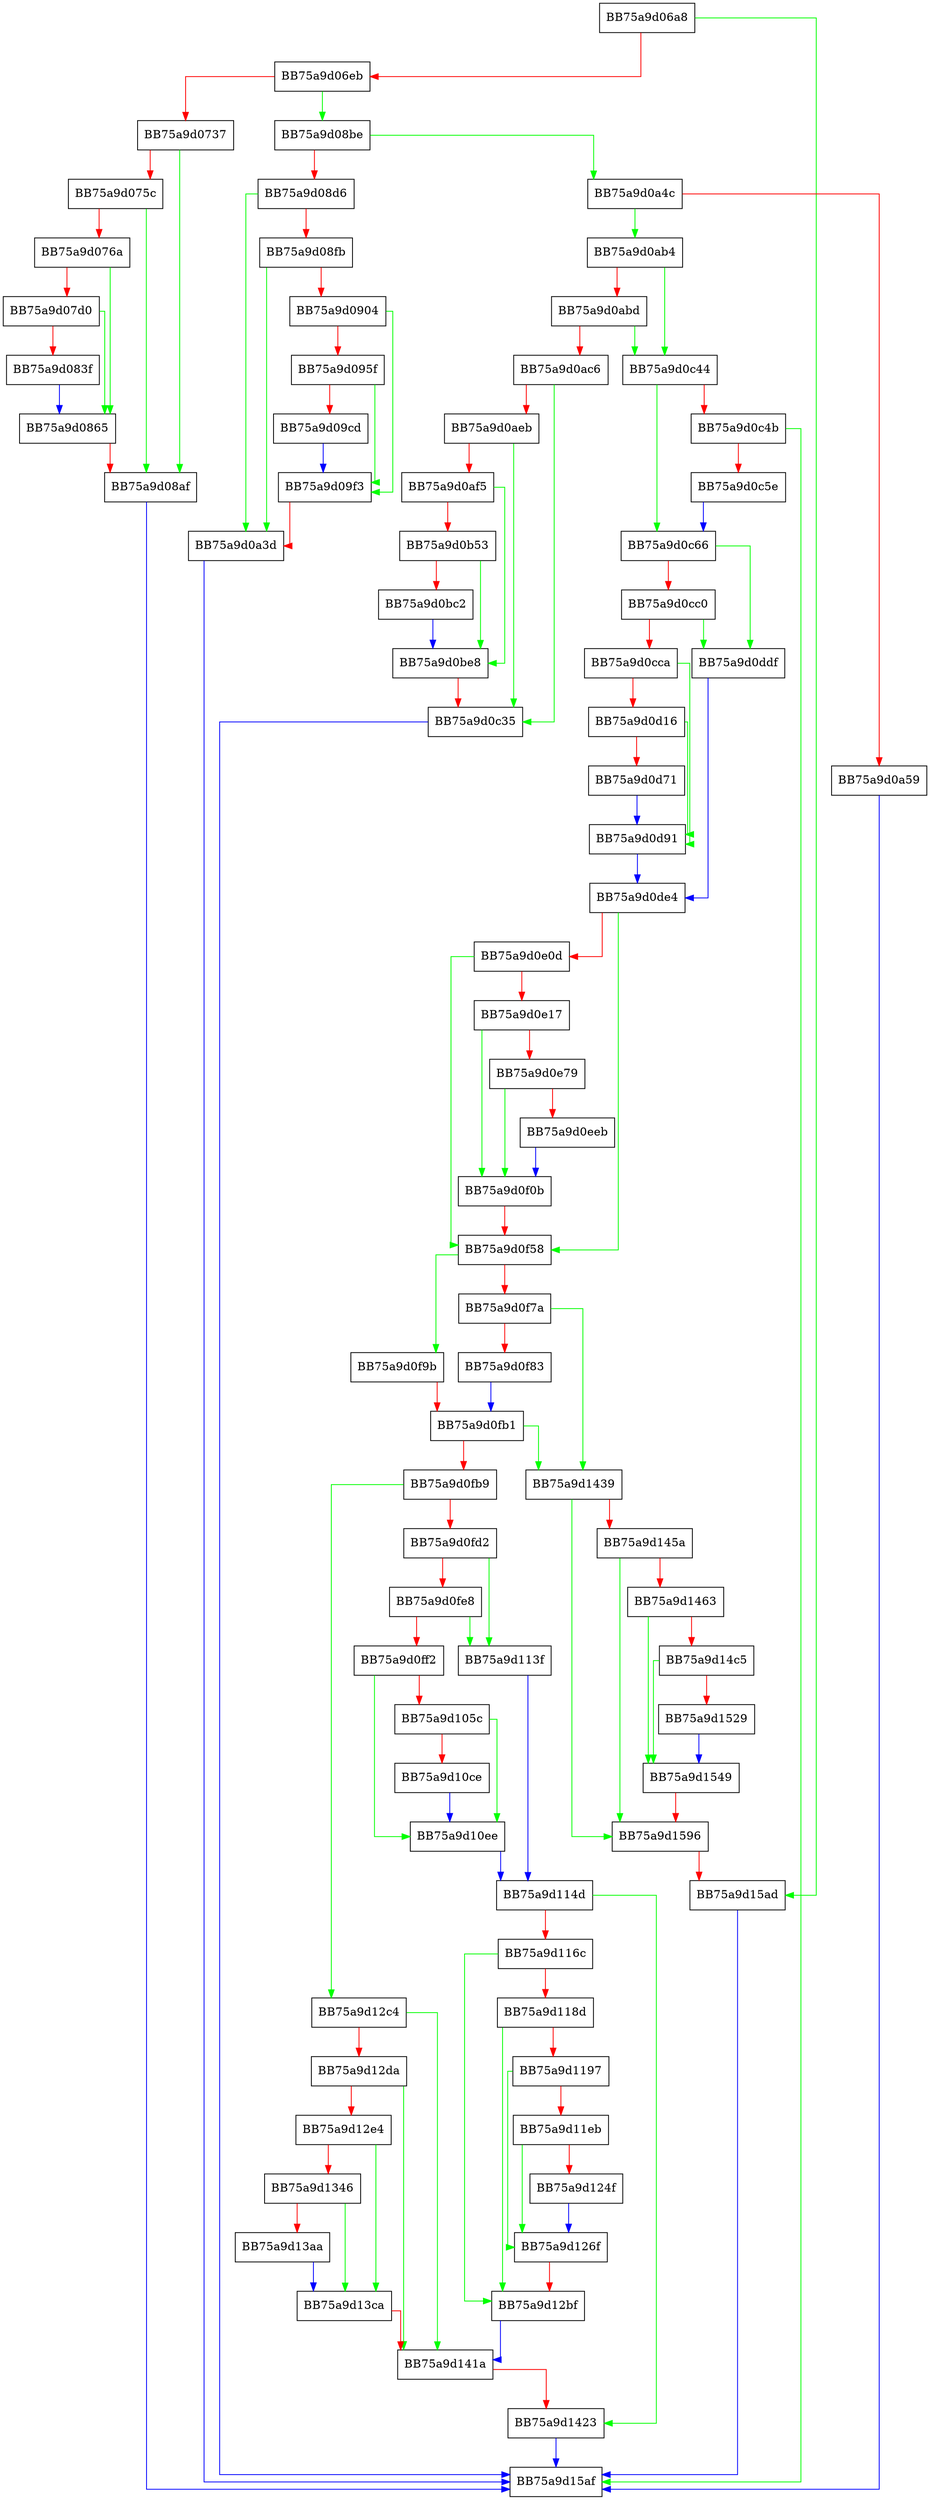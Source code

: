 digraph database_import {
  node [shape="box"];
  graph [splines=ortho];
  BB75a9d06a8 -> BB75a9d15ad [color="green"];
  BB75a9d06a8 -> BB75a9d06eb [color="red"];
  BB75a9d06eb -> BB75a9d08be [color="green"];
  BB75a9d06eb -> BB75a9d0737 [color="red"];
  BB75a9d0737 -> BB75a9d08af [color="green"];
  BB75a9d0737 -> BB75a9d075c [color="red"];
  BB75a9d075c -> BB75a9d08af [color="green"];
  BB75a9d075c -> BB75a9d076a [color="red"];
  BB75a9d076a -> BB75a9d0865 [color="green"];
  BB75a9d076a -> BB75a9d07d0 [color="red"];
  BB75a9d07d0 -> BB75a9d0865 [color="green"];
  BB75a9d07d0 -> BB75a9d083f [color="red"];
  BB75a9d083f -> BB75a9d0865 [color="blue"];
  BB75a9d0865 -> BB75a9d08af [color="red"];
  BB75a9d08af -> BB75a9d15af [color="blue"];
  BB75a9d08be -> BB75a9d0a4c [color="green"];
  BB75a9d08be -> BB75a9d08d6 [color="red"];
  BB75a9d08d6 -> BB75a9d0a3d [color="green"];
  BB75a9d08d6 -> BB75a9d08fb [color="red"];
  BB75a9d08fb -> BB75a9d0a3d [color="green"];
  BB75a9d08fb -> BB75a9d0904 [color="red"];
  BB75a9d0904 -> BB75a9d09f3 [color="green"];
  BB75a9d0904 -> BB75a9d095f [color="red"];
  BB75a9d095f -> BB75a9d09f3 [color="green"];
  BB75a9d095f -> BB75a9d09cd [color="red"];
  BB75a9d09cd -> BB75a9d09f3 [color="blue"];
  BB75a9d09f3 -> BB75a9d0a3d [color="red"];
  BB75a9d0a3d -> BB75a9d15af [color="blue"];
  BB75a9d0a4c -> BB75a9d0ab4 [color="green"];
  BB75a9d0a4c -> BB75a9d0a59 [color="red"];
  BB75a9d0a59 -> BB75a9d15af [color="blue"];
  BB75a9d0ab4 -> BB75a9d0c44 [color="green"];
  BB75a9d0ab4 -> BB75a9d0abd [color="red"];
  BB75a9d0abd -> BB75a9d0c44 [color="green"];
  BB75a9d0abd -> BB75a9d0ac6 [color="red"];
  BB75a9d0ac6 -> BB75a9d0c35 [color="green"];
  BB75a9d0ac6 -> BB75a9d0aeb [color="red"];
  BB75a9d0aeb -> BB75a9d0c35 [color="green"];
  BB75a9d0aeb -> BB75a9d0af5 [color="red"];
  BB75a9d0af5 -> BB75a9d0be8 [color="green"];
  BB75a9d0af5 -> BB75a9d0b53 [color="red"];
  BB75a9d0b53 -> BB75a9d0be8 [color="green"];
  BB75a9d0b53 -> BB75a9d0bc2 [color="red"];
  BB75a9d0bc2 -> BB75a9d0be8 [color="blue"];
  BB75a9d0be8 -> BB75a9d0c35 [color="red"];
  BB75a9d0c35 -> BB75a9d15af [color="blue"];
  BB75a9d0c44 -> BB75a9d0c66 [color="green"];
  BB75a9d0c44 -> BB75a9d0c4b [color="red"];
  BB75a9d0c4b -> BB75a9d15af [color="green"];
  BB75a9d0c4b -> BB75a9d0c5e [color="red"];
  BB75a9d0c5e -> BB75a9d0c66 [color="blue"];
  BB75a9d0c66 -> BB75a9d0ddf [color="green"];
  BB75a9d0c66 -> BB75a9d0cc0 [color="red"];
  BB75a9d0cc0 -> BB75a9d0ddf [color="green"];
  BB75a9d0cc0 -> BB75a9d0cca [color="red"];
  BB75a9d0cca -> BB75a9d0d91 [color="green"];
  BB75a9d0cca -> BB75a9d0d16 [color="red"];
  BB75a9d0d16 -> BB75a9d0d91 [color="green"];
  BB75a9d0d16 -> BB75a9d0d71 [color="red"];
  BB75a9d0d71 -> BB75a9d0d91 [color="blue"];
  BB75a9d0d91 -> BB75a9d0de4 [color="blue"];
  BB75a9d0ddf -> BB75a9d0de4 [color="blue"];
  BB75a9d0de4 -> BB75a9d0f58 [color="green"];
  BB75a9d0de4 -> BB75a9d0e0d [color="red"];
  BB75a9d0e0d -> BB75a9d0f58 [color="green"];
  BB75a9d0e0d -> BB75a9d0e17 [color="red"];
  BB75a9d0e17 -> BB75a9d0f0b [color="green"];
  BB75a9d0e17 -> BB75a9d0e79 [color="red"];
  BB75a9d0e79 -> BB75a9d0f0b [color="green"];
  BB75a9d0e79 -> BB75a9d0eeb [color="red"];
  BB75a9d0eeb -> BB75a9d0f0b [color="blue"];
  BB75a9d0f0b -> BB75a9d0f58 [color="red"];
  BB75a9d0f58 -> BB75a9d0f9b [color="green"];
  BB75a9d0f58 -> BB75a9d0f7a [color="red"];
  BB75a9d0f7a -> BB75a9d1439 [color="green"];
  BB75a9d0f7a -> BB75a9d0f83 [color="red"];
  BB75a9d0f83 -> BB75a9d0fb1 [color="blue"];
  BB75a9d0f9b -> BB75a9d0fb1 [color="red"];
  BB75a9d0fb1 -> BB75a9d1439 [color="green"];
  BB75a9d0fb1 -> BB75a9d0fb9 [color="red"];
  BB75a9d0fb9 -> BB75a9d12c4 [color="green"];
  BB75a9d0fb9 -> BB75a9d0fd2 [color="red"];
  BB75a9d0fd2 -> BB75a9d113f [color="green"];
  BB75a9d0fd2 -> BB75a9d0fe8 [color="red"];
  BB75a9d0fe8 -> BB75a9d113f [color="green"];
  BB75a9d0fe8 -> BB75a9d0ff2 [color="red"];
  BB75a9d0ff2 -> BB75a9d10ee [color="green"];
  BB75a9d0ff2 -> BB75a9d105c [color="red"];
  BB75a9d105c -> BB75a9d10ee [color="green"];
  BB75a9d105c -> BB75a9d10ce [color="red"];
  BB75a9d10ce -> BB75a9d10ee [color="blue"];
  BB75a9d10ee -> BB75a9d114d [color="blue"];
  BB75a9d113f -> BB75a9d114d [color="blue"];
  BB75a9d114d -> BB75a9d1423 [color="green"];
  BB75a9d114d -> BB75a9d116c [color="red"];
  BB75a9d116c -> BB75a9d12bf [color="green"];
  BB75a9d116c -> BB75a9d118d [color="red"];
  BB75a9d118d -> BB75a9d12bf [color="green"];
  BB75a9d118d -> BB75a9d1197 [color="red"];
  BB75a9d1197 -> BB75a9d126f [color="green"];
  BB75a9d1197 -> BB75a9d11eb [color="red"];
  BB75a9d11eb -> BB75a9d126f [color="green"];
  BB75a9d11eb -> BB75a9d124f [color="red"];
  BB75a9d124f -> BB75a9d126f [color="blue"];
  BB75a9d126f -> BB75a9d12bf [color="red"];
  BB75a9d12bf -> BB75a9d141a [color="blue"];
  BB75a9d12c4 -> BB75a9d141a [color="green"];
  BB75a9d12c4 -> BB75a9d12da [color="red"];
  BB75a9d12da -> BB75a9d141a [color="green"];
  BB75a9d12da -> BB75a9d12e4 [color="red"];
  BB75a9d12e4 -> BB75a9d13ca [color="green"];
  BB75a9d12e4 -> BB75a9d1346 [color="red"];
  BB75a9d1346 -> BB75a9d13ca [color="green"];
  BB75a9d1346 -> BB75a9d13aa [color="red"];
  BB75a9d13aa -> BB75a9d13ca [color="blue"];
  BB75a9d13ca -> BB75a9d141a [color="red"];
  BB75a9d141a -> BB75a9d1423 [color="red"];
  BB75a9d1423 -> BB75a9d15af [color="blue"];
  BB75a9d1439 -> BB75a9d1596 [color="green"];
  BB75a9d1439 -> BB75a9d145a [color="red"];
  BB75a9d145a -> BB75a9d1596 [color="green"];
  BB75a9d145a -> BB75a9d1463 [color="red"];
  BB75a9d1463 -> BB75a9d1549 [color="green"];
  BB75a9d1463 -> BB75a9d14c5 [color="red"];
  BB75a9d14c5 -> BB75a9d1549 [color="green"];
  BB75a9d14c5 -> BB75a9d1529 [color="red"];
  BB75a9d1529 -> BB75a9d1549 [color="blue"];
  BB75a9d1549 -> BB75a9d1596 [color="red"];
  BB75a9d1596 -> BB75a9d15ad [color="red"];
  BB75a9d15ad -> BB75a9d15af [color="blue"];
}